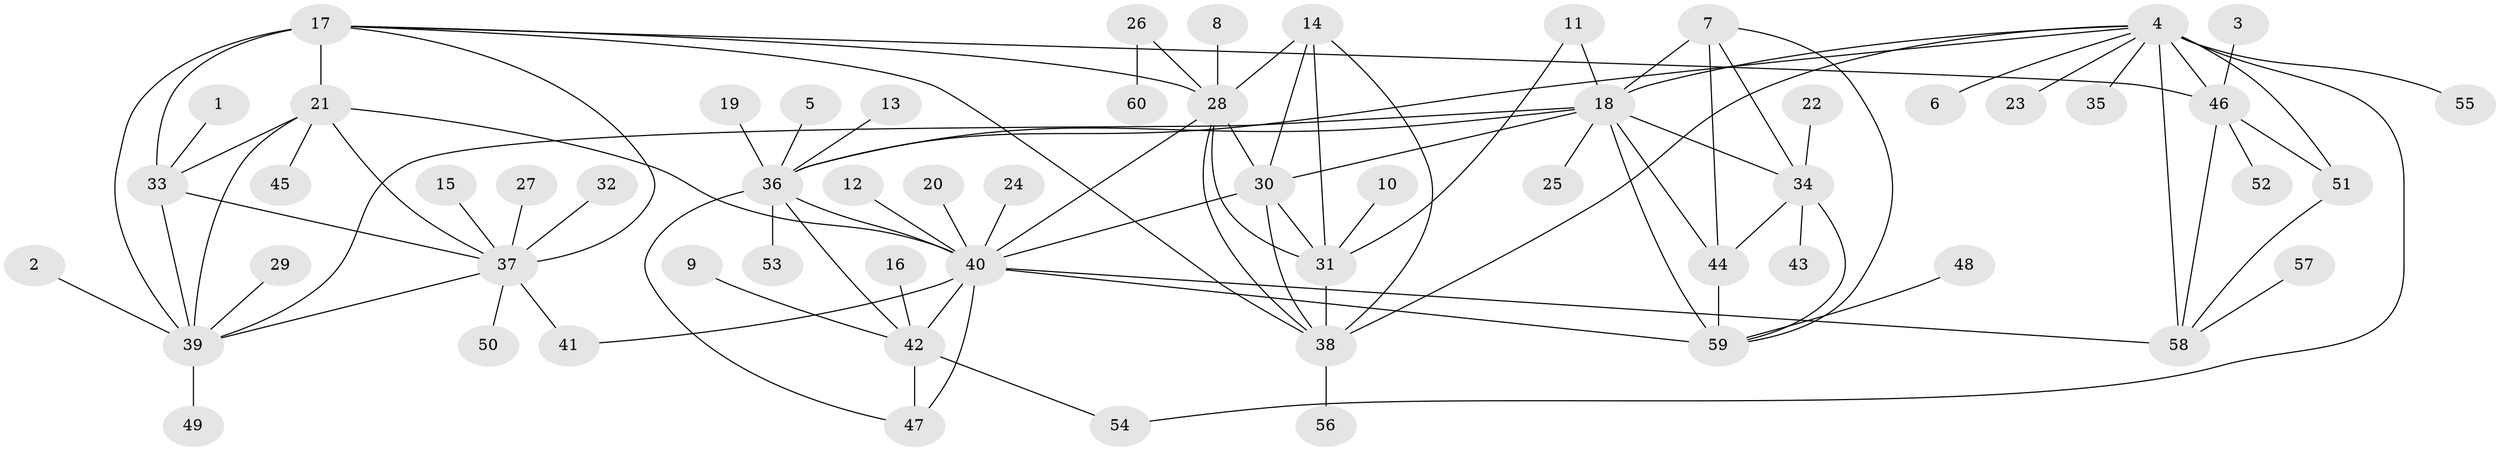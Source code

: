 // original degree distribution, {12: 0.008333333333333333, 7: 0.08333333333333333, 6: 0.041666666666666664, 13: 0.016666666666666666, 9: 0.025, 11: 0.016666666666666666, 8: 0.025, 10: 0.03333333333333333, 1: 0.5833333333333334, 3: 0.041666666666666664, 2: 0.125}
// Generated by graph-tools (version 1.1) at 2025/26/03/09/25 03:26:40]
// undirected, 60 vertices, 96 edges
graph export_dot {
graph [start="1"]
  node [color=gray90,style=filled];
  1;
  2;
  3;
  4;
  5;
  6;
  7;
  8;
  9;
  10;
  11;
  12;
  13;
  14;
  15;
  16;
  17;
  18;
  19;
  20;
  21;
  22;
  23;
  24;
  25;
  26;
  27;
  28;
  29;
  30;
  31;
  32;
  33;
  34;
  35;
  36;
  37;
  38;
  39;
  40;
  41;
  42;
  43;
  44;
  45;
  46;
  47;
  48;
  49;
  50;
  51;
  52;
  53;
  54;
  55;
  56;
  57;
  58;
  59;
  60;
  1 -- 33 [weight=1.0];
  2 -- 39 [weight=1.0];
  3 -- 46 [weight=1.0];
  4 -- 6 [weight=1.0];
  4 -- 18 [weight=1.0];
  4 -- 23 [weight=1.0];
  4 -- 35 [weight=1.0];
  4 -- 36 [weight=2.0];
  4 -- 38 [weight=1.0];
  4 -- 46 [weight=2.0];
  4 -- 51 [weight=2.0];
  4 -- 54 [weight=1.0];
  4 -- 55 [weight=1.0];
  4 -- 58 [weight=4.0];
  5 -- 36 [weight=1.0];
  7 -- 18 [weight=2.0];
  7 -- 34 [weight=1.0];
  7 -- 44 [weight=1.0];
  7 -- 59 [weight=1.0];
  8 -- 28 [weight=1.0];
  9 -- 42 [weight=1.0];
  10 -- 31 [weight=1.0];
  11 -- 18 [weight=1.0];
  11 -- 31 [weight=1.0];
  12 -- 40 [weight=1.0];
  13 -- 36 [weight=1.0];
  14 -- 28 [weight=2.0];
  14 -- 30 [weight=2.0];
  14 -- 31 [weight=2.0];
  14 -- 38 [weight=2.0];
  15 -- 37 [weight=1.0];
  16 -- 42 [weight=1.0];
  17 -- 21 [weight=2.0];
  17 -- 28 [weight=1.0];
  17 -- 33 [weight=2.0];
  17 -- 37 [weight=2.0];
  17 -- 38 [weight=1.0];
  17 -- 39 [weight=2.0];
  17 -- 46 [weight=1.0];
  18 -- 25 [weight=1.0];
  18 -- 30 [weight=1.0];
  18 -- 34 [weight=2.0];
  18 -- 36 [weight=1.0];
  18 -- 39 [weight=1.0];
  18 -- 44 [weight=2.0];
  18 -- 59 [weight=2.0];
  19 -- 36 [weight=1.0];
  20 -- 40 [weight=1.0];
  21 -- 33 [weight=1.0];
  21 -- 37 [weight=1.0];
  21 -- 39 [weight=1.0];
  21 -- 40 [weight=1.0];
  21 -- 45 [weight=1.0];
  22 -- 34 [weight=1.0];
  24 -- 40 [weight=1.0];
  26 -- 28 [weight=1.0];
  26 -- 60 [weight=1.0];
  27 -- 37 [weight=1.0];
  28 -- 30 [weight=1.0];
  28 -- 31 [weight=1.0];
  28 -- 38 [weight=1.0];
  28 -- 40 [weight=1.0];
  29 -- 39 [weight=1.0];
  30 -- 31 [weight=1.0];
  30 -- 38 [weight=1.0];
  30 -- 40 [weight=1.0];
  31 -- 38 [weight=1.0];
  32 -- 37 [weight=1.0];
  33 -- 37 [weight=1.0];
  33 -- 39 [weight=1.0];
  34 -- 43 [weight=1.0];
  34 -- 44 [weight=1.0];
  34 -- 59 [weight=1.0];
  36 -- 40 [weight=2.0];
  36 -- 42 [weight=2.0];
  36 -- 47 [weight=1.0];
  36 -- 53 [weight=1.0];
  37 -- 39 [weight=1.0];
  37 -- 41 [weight=1.0];
  37 -- 50 [weight=1.0];
  38 -- 56 [weight=1.0];
  39 -- 49 [weight=1.0];
  40 -- 41 [weight=1.0];
  40 -- 42 [weight=4.0];
  40 -- 47 [weight=2.0];
  40 -- 58 [weight=1.0];
  40 -- 59 [weight=1.0];
  42 -- 47 [weight=2.0];
  42 -- 54 [weight=1.0];
  44 -- 59 [weight=1.0];
  46 -- 51 [weight=1.0];
  46 -- 52 [weight=1.0];
  46 -- 58 [weight=2.0];
  48 -- 59 [weight=1.0];
  51 -- 58 [weight=2.0];
  57 -- 58 [weight=1.0];
}
